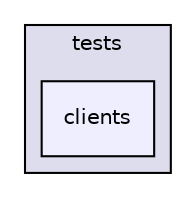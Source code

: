 digraph "/home/quatadah/STUDIES/projects/projetss6-quor-12812/src/tests/clients" {
  compound=true
  node [ fontsize="10", fontname="Helvetica"];
  edge [ labelfontsize="10", labelfontname="Helvetica"];
  subgraph clusterdir_d93a1d4020dea85bb71b237545b5e722 {
    graph [ bgcolor="#ddddee", pencolor="black", label="tests" fontname="Helvetica", fontsize="10", URL="dir_d93a1d4020dea85bb71b237545b5e722.html"]
  dir_3630e49b36dab402dfbffe786b44bb72 [shape=box, label="clients", style="filled", fillcolor="#eeeeff", pencolor="black", URL="dir_3630e49b36dab402dfbffe786b44bb72.html"];
  }
}
